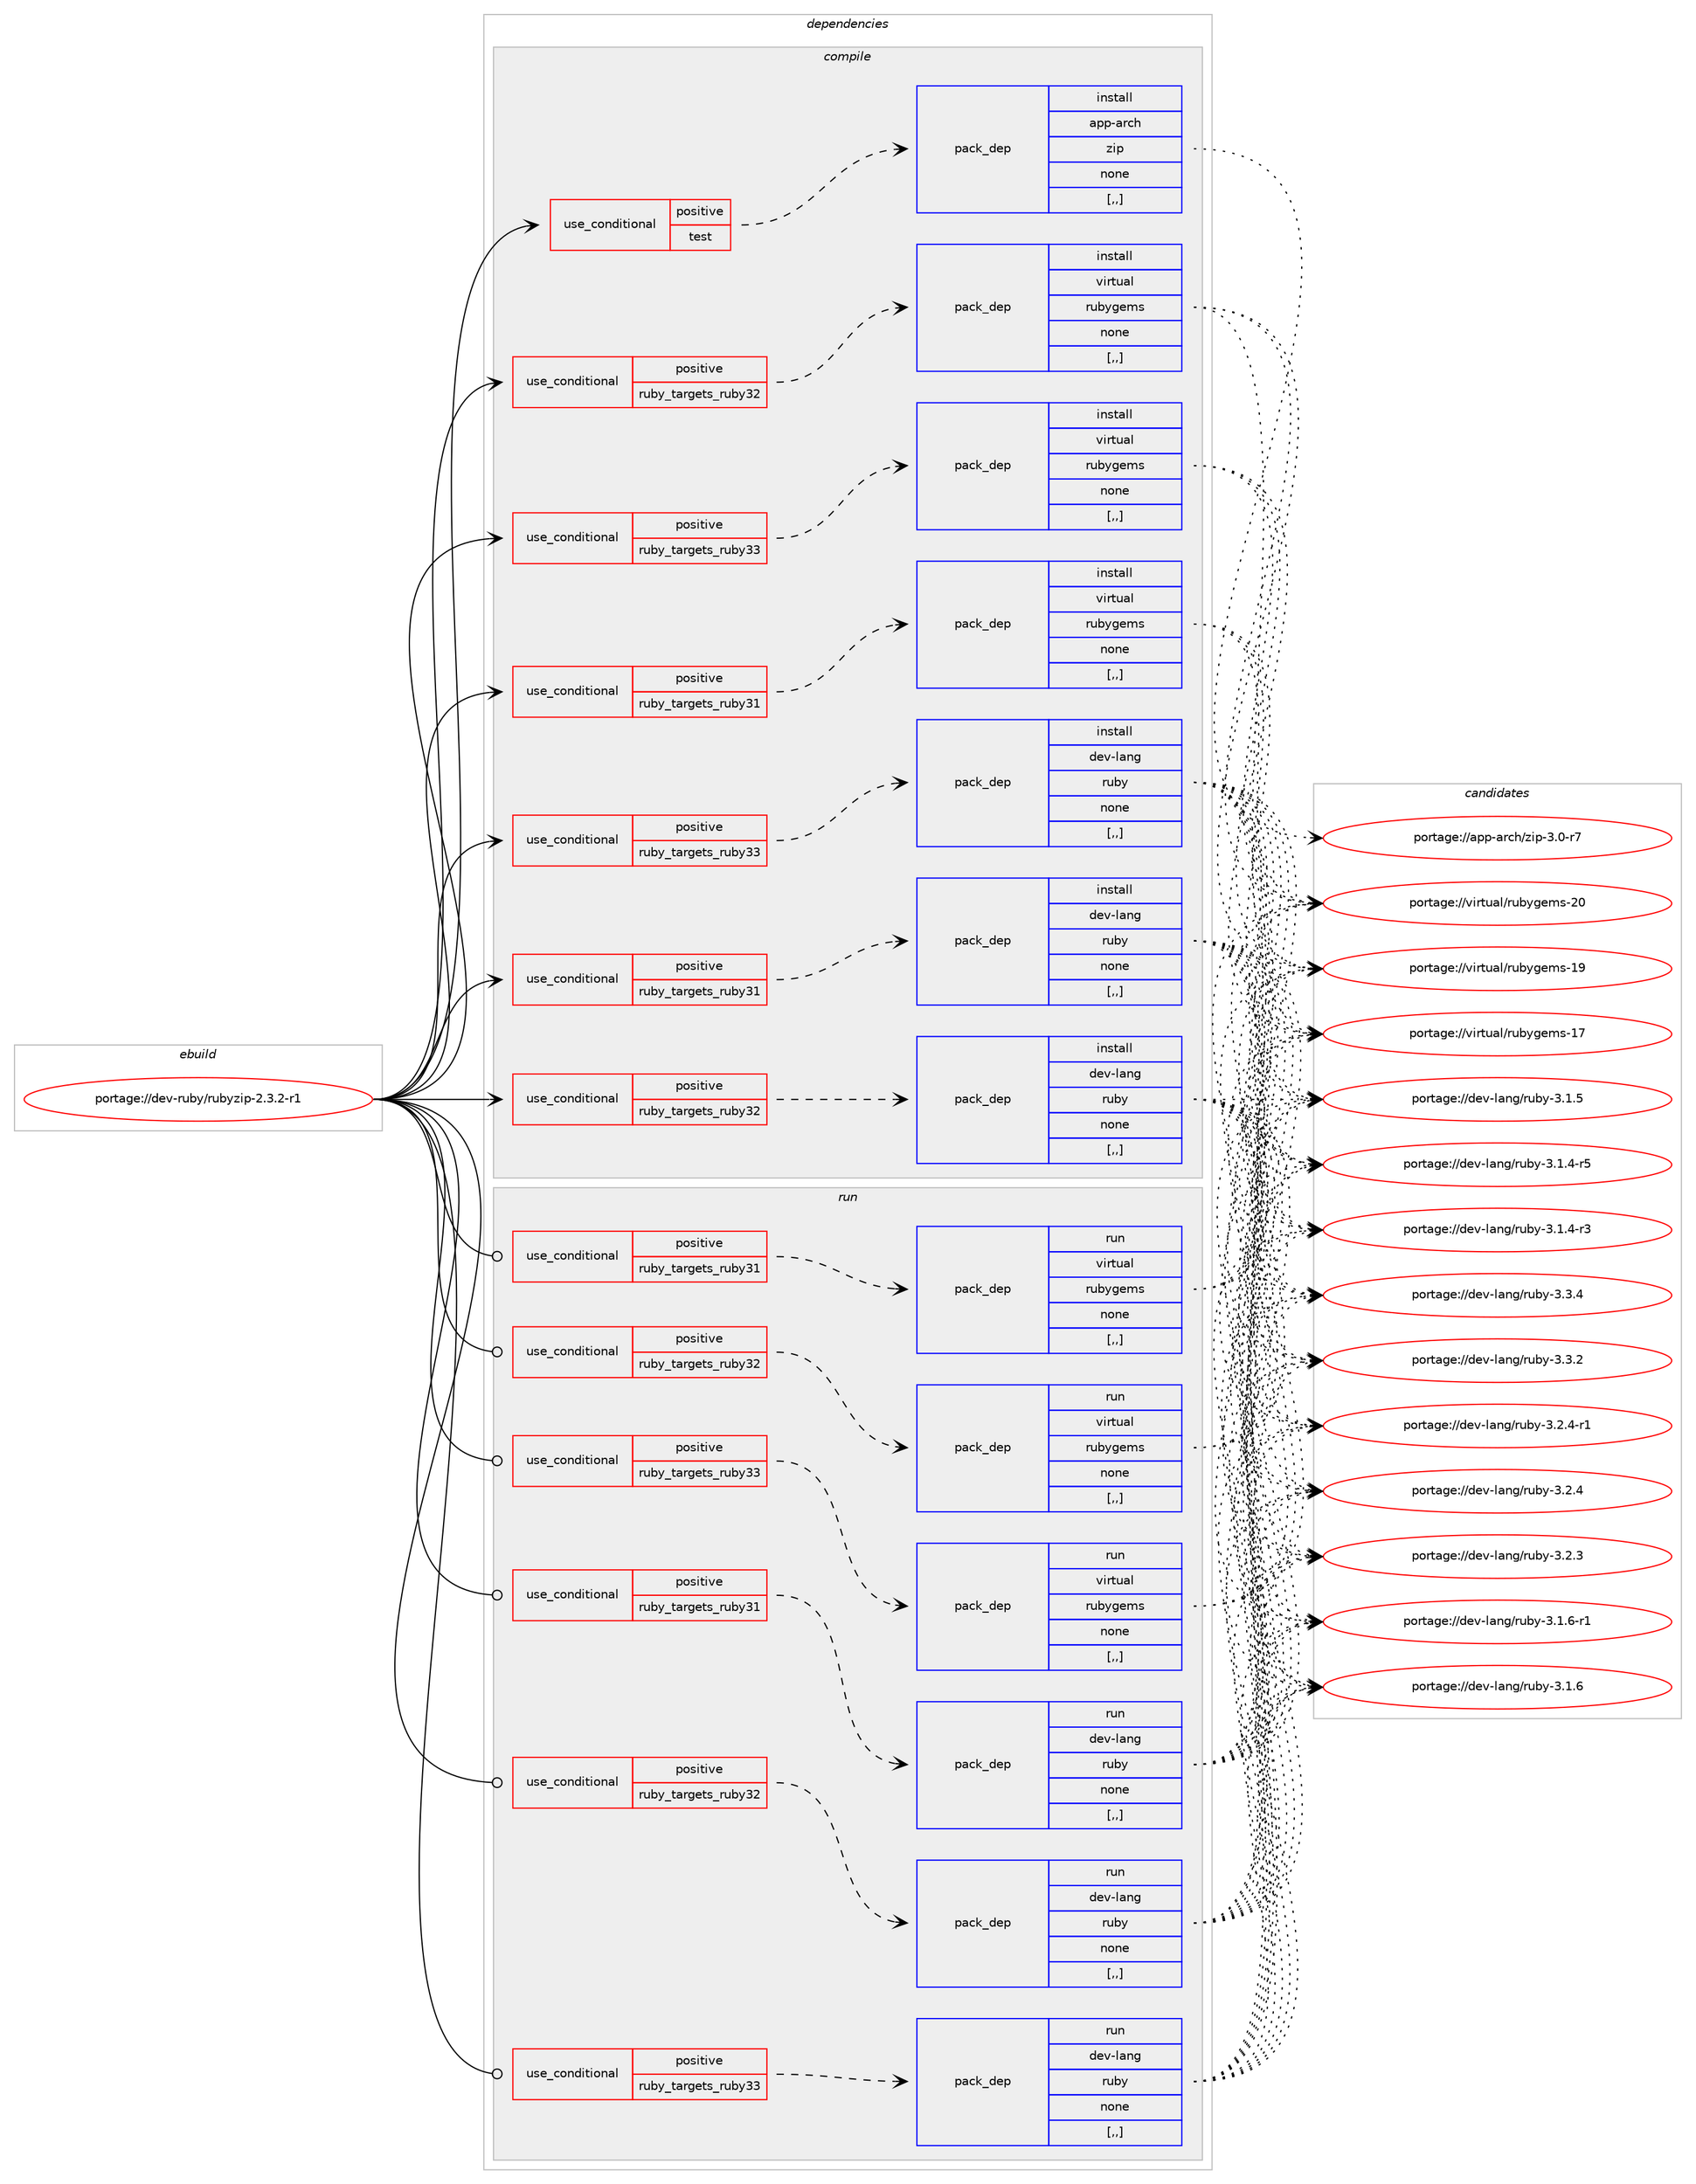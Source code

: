 digraph prolog {

# *************
# Graph options
# *************

newrank=true;
concentrate=true;
compound=true;
graph [rankdir=LR,fontname=Helvetica,fontsize=10,ranksep=1.5];#, ranksep=2.5, nodesep=0.2];
edge  [arrowhead=vee];
node  [fontname=Helvetica,fontsize=10];

# **********
# The ebuild
# **********

subgraph cluster_leftcol {
color=gray;
label=<<i>ebuild</i>>;
id [label="portage://dev-ruby/rubyzip-2.3.2-r1", color=red, width=4, href="../dev-ruby/rubyzip-2.3.2-r1.svg"];
}

# ****************
# The dependencies
# ****************

subgraph cluster_midcol {
color=gray;
label=<<i>dependencies</i>>;
subgraph cluster_compile {
fillcolor="#eeeeee";
style=filled;
label=<<i>compile</i>>;
subgraph cond56362 {
dependency202822 [label=<<TABLE BORDER="0" CELLBORDER="1" CELLSPACING="0" CELLPADDING="4"><TR><TD ROWSPAN="3" CELLPADDING="10">use_conditional</TD></TR><TR><TD>positive</TD></TR><TR><TD>ruby_targets_ruby31</TD></TR></TABLE>>, shape=none, color=red];
subgraph pack145072 {
dependency202823 [label=<<TABLE BORDER="0" CELLBORDER="1" CELLSPACING="0" CELLPADDING="4" WIDTH="220"><TR><TD ROWSPAN="6" CELLPADDING="30">pack_dep</TD></TR><TR><TD WIDTH="110">install</TD></TR><TR><TD>dev-lang</TD></TR><TR><TD>ruby</TD></TR><TR><TD>none</TD></TR><TR><TD>[,,]</TD></TR></TABLE>>, shape=none, color=blue];
}
dependency202822:e -> dependency202823:w [weight=20,style="dashed",arrowhead="vee"];
}
id:e -> dependency202822:w [weight=20,style="solid",arrowhead="vee"];
subgraph cond56363 {
dependency202824 [label=<<TABLE BORDER="0" CELLBORDER="1" CELLSPACING="0" CELLPADDING="4"><TR><TD ROWSPAN="3" CELLPADDING="10">use_conditional</TD></TR><TR><TD>positive</TD></TR><TR><TD>ruby_targets_ruby31</TD></TR></TABLE>>, shape=none, color=red];
subgraph pack145073 {
dependency202825 [label=<<TABLE BORDER="0" CELLBORDER="1" CELLSPACING="0" CELLPADDING="4" WIDTH="220"><TR><TD ROWSPAN="6" CELLPADDING="30">pack_dep</TD></TR><TR><TD WIDTH="110">install</TD></TR><TR><TD>virtual</TD></TR><TR><TD>rubygems</TD></TR><TR><TD>none</TD></TR><TR><TD>[,,]</TD></TR></TABLE>>, shape=none, color=blue];
}
dependency202824:e -> dependency202825:w [weight=20,style="dashed",arrowhead="vee"];
}
id:e -> dependency202824:w [weight=20,style="solid",arrowhead="vee"];
subgraph cond56364 {
dependency202826 [label=<<TABLE BORDER="0" CELLBORDER="1" CELLSPACING="0" CELLPADDING="4"><TR><TD ROWSPAN="3" CELLPADDING="10">use_conditional</TD></TR><TR><TD>positive</TD></TR><TR><TD>ruby_targets_ruby32</TD></TR></TABLE>>, shape=none, color=red];
subgraph pack145074 {
dependency202827 [label=<<TABLE BORDER="0" CELLBORDER="1" CELLSPACING="0" CELLPADDING="4" WIDTH="220"><TR><TD ROWSPAN="6" CELLPADDING="30">pack_dep</TD></TR><TR><TD WIDTH="110">install</TD></TR><TR><TD>dev-lang</TD></TR><TR><TD>ruby</TD></TR><TR><TD>none</TD></TR><TR><TD>[,,]</TD></TR></TABLE>>, shape=none, color=blue];
}
dependency202826:e -> dependency202827:w [weight=20,style="dashed",arrowhead="vee"];
}
id:e -> dependency202826:w [weight=20,style="solid",arrowhead="vee"];
subgraph cond56365 {
dependency202828 [label=<<TABLE BORDER="0" CELLBORDER="1" CELLSPACING="0" CELLPADDING="4"><TR><TD ROWSPAN="3" CELLPADDING="10">use_conditional</TD></TR><TR><TD>positive</TD></TR><TR><TD>ruby_targets_ruby32</TD></TR></TABLE>>, shape=none, color=red];
subgraph pack145075 {
dependency202829 [label=<<TABLE BORDER="0" CELLBORDER="1" CELLSPACING="0" CELLPADDING="4" WIDTH="220"><TR><TD ROWSPAN="6" CELLPADDING="30">pack_dep</TD></TR><TR><TD WIDTH="110">install</TD></TR><TR><TD>virtual</TD></TR><TR><TD>rubygems</TD></TR><TR><TD>none</TD></TR><TR><TD>[,,]</TD></TR></TABLE>>, shape=none, color=blue];
}
dependency202828:e -> dependency202829:w [weight=20,style="dashed",arrowhead="vee"];
}
id:e -> dependency202828:w [weight=20,style="solid",arrowhead="vee"];
subgraph cond56366 {
dependency202830 [label=<<TABLE BORDER="0" CELLBORDER="1" CELLSPACING="0" CELLPADDING="4"><TR><TD ROWSPAN="3" CELLPADDING="10">use_conditional</TD></TR><TR><TD>positive</TD></TR><TR><TD>ruby_targets_ruby33</TD></TR></TABLE>>, shape=none, color=red];
subgraph pack145076 {
dependency202831 [label=<<TABLE BORDER="0" CELLBORDER="1" CELLSPACING="0" CELLPADDING="4" WIDTH="220"><TR><TD ROWSPAN="6" CELLPADDING="30">pack_dep</TD></TR><TR><TD WIDTH="110">install</TD></TR><TR><TD>dev-lang</TD></TR><TR><TD>ruby</TD></TR><TR><TD>none</TD></TR><TR><TD>[,,]</TD></TR></TABLE>>, shape=none, color=blue];
}
dependency202830:e -> dependency202831:w [weight=20,style="dashed",arrowhead="vee"];
}
id:e -> dependency202830:w [weight=20,style="solid",arrowhead="vee"];
subgraph cond56367 {
dependency202832 [label=<<TABLE BORDER="0" CELLBORDER="1" CELLSPACING="0" CELLPADDING="4"><TR><TD ROWSPAN="3" CELLPADDING="10">use_conditional</TD></TR><TR><TD>positive</TD></TR><TR><TD>ruby_targets_ruby33</TD></TR></TABLE>>, shape=none, color=red];
subgraph pack145077 {
dependency202833 [label=<<TABLE BORDER="0" CELLBORDER="1" CELLSPACING="0" CELLPADDING="4" WIDTH="220"><TR><TD ROWSPAN="6" CELLPADDING="30">pack_dep</TD></TR><TR><TD WIDTH="110">install</TD></TR><TR><TD>virtual</TD></TR><TR><TD>rubygems</TD></TR><TR><TD>none</TD></TR><TR><TD>[,,]</TD></TR></TABLE>>, shape=none, color=blue];
}
dependency202832:e -> dependency202833:w [weight=20,style="dashed",arrowhead="vee"];
}
id:e -> dependency202832:w [weight=20,style="solid",arrowhead="vee"];
subgraph cond56368 {
dependency202834 [label=<<TABLE BORDER="0" CELLBORDER="1" CELLSPACING="0" CELLPADDING="4"><TR><TD ROWSPAN="3" CELLPADDING="10">use_conditional</TD></TR><TR><TD>positive</TD></TR><TR><TD>test</TD></TR></TABLE>>, shape=none, color=red];
subgraph pack145078 {
dependency202835 [label=<<TABLE BORDER="0" CELLBORDER="1" CELLSPACING="0" CELLPADDING="4" WIDTH="220"><TR><TD ROWSPAN="6" CELLPADDING="30">pack_dep</TD></TR><TR><TD WIDTH="110">install</TD></TR><TR><TD>app-arch</TD></TR><TR><TD>zip</TD></TR><TR><TD>none</TD></TR><TR><TD>[,,]</TD></TR></TABLE>>, shape=none, color=blue];
}
dependency202834:e -> dependency202835:w [weight=20,style="dashed",arrowhead="vee"];
}
id:e -> dependency202834:w [weight=20,style="solid",arrowhead="vee"];
}
subgraph cluster_compileandrun {
fillcolor="#eeeeee";
style=filled;
label=<<i>compile and run</i>>;
}
subgraph cluster_run {
fillcolor="#eeeeee";
style=filled;
label=<<i>run</i>>;
subgraph cond56369 {
dependency202836 [label=<<TABLE BORDER="0" CELLBORDER="1" CELLSPACING="0" CELLPADDING="4"><TR><TD ROWSPAN="3" CELLPADDING="10">use_conditional</TD></TR><TR><TD>positive</TD></TR><TR><TD>ruby_targets_ruby31</TD></TR></TABLE>>, shape=none, color=red];
subgraph pack145079 {
dependency202837 [label=<<TABLE BORDER="0" CELLBORDER="1" CELLSPACING="0" CELLPADDING="4" WIDTH="220"><TR><TD ROWSPAN="6" CELLPADDING="30">pack_dep</TD></TR><TR><TD WIDTH="110">run</TD></TR><TR><TD>dev-lang</TD></TR><TR><TD>ruby</TD></TR><TR><TD>none</TD></TR><TR><TD>[,,]</TD></TR></TABLE>>, shape=none, color=blue];
}
dependency202836:e -> dependency202837:w [weight=20,style="dashed",arrowhead="vee"];
}
id:e -> dependency202836:w [weight=20,style="solid",arrowhead="odot"];
subgraph cond56370 {
dependency202838 [label=<<TABLE BORDER="0" CELLBORDER="1" CELLSPACING="0" CELLPADDING="4"><TR><TD ROWSPAN="3" CELLPADDING="10">use_conditional</TD></TR><TR><TD>positive</TD></TR><TR><TD>ruby_targets_ruby31</TD></TR></TABLE>>, shape=none, color=red];
subgraph pack145080 {
dependency202839 [label=<<TABLE BORDER="0" CELLBORDER="1" CELLSPACING="0" CELLPADDING="4" WIDTH="220"><TR><TD ROWSPAN="6" CELLPADDING="30">pack_dep</TD></TR><TR><TD WIDTH="110">run</TD></TR><TR><TD>virtual</TD></TR><TR><TD>rubygems</TD></TR><TR><TD>none</TD></TR><TR><TD>[,,]</TD></TR></TABLE>>, shape=none, color=blue];
}
dependency202838:e -> dependency202839:w [weight=20,style="dashed",arrowhead="vee"];
}
id:e -> dependency202838:w [weight=20,style="solid",arrowhead="odot"];
subgraph cond56371 {
dependency202840 [label=<<TABLE BORDER="0" CELLBORDER="1" CELLSPACING="0" CELLPADDING="4"><TR><TD ROWSPAN="3" CELLPADDING="10">use_conditional</TD></TR><TR><TD>positive</TD></TR><TR><TD>ruby_targets_ruby32</TD></TR></TABLE>>, shape=none, color=red];
subgraph pack145081 {
dependency202841 [label=<<TABLE BORDER="0" CELLBORDER="1" CELLSPACING="0" CELLPADDING="4" WIDTH="220"><TR><TD ROWSPAN="6" CELLPADDING="30">pack_dep</TD></TR><TR><TD WIDTH="110">run</TD></TR><TR><TD>dev-lang</TD></TR><TR><TD>ruby</TD></TR><TR><TD>none</TD></TR><TR><TD>[,,]</TD></TR></TABLE>>, shape=none, color=blue];
}
dependency202840:e -> dependency202841:w [weight=20,style="dashed",arrowhead="vee"];
}
id:e -> dependency202840:w [weight=20,style="solid",arrowhead="odot"];
subgraph cond56372 {
dependency202842 [label=<<TABLE BORDER="0" CELLBORDER="1" CELLSPACING="0" CELLPADDING="4"><TR><TD ROWSPAN="3" CELLPADDING="10">use_conditional</TD></TR><TR><TD>positive</TD></TR><TR><TD>ruby_targets_ruby32</TD></TR></TABLE>>, shape=none, color=red];
subgraph pack145082 {
dependency202843 [label=<<TABLE BORDER="0" CELLBORDER="1" CELLSPACING="0" CELLPADDING="4" WIDTH="220"><TR><TD ROWSPAN="6" CELLPADDING="30">pack_dep</TD></TR><TR><TD WIDTH="110">run</TD></TR><TR><TD>virtual</TD></TR><TR><TD>rubygems</TD></TR><TR><TD>none</TD></TR><TR><TD>[,,]</TD></TR></TABLE>>, shape=none, color=blue];
}
dependency202842:e -> dependency202843:w [weight=20,style="dashed",arrowhead="vee"];
}
id:e -> dependency202842:w [weight=20,style="solid",arrowhead="odot"];
subgraph cond56373 {
dependency202844 [label=<<TABLE BORDER="0" CELLBORDER="1" CELLSPACING="0" CELLPADDING="4"><TR><TD ROWSPAN="3" CELLPADDING="10">use_conditional</TD></TR><TR><TD>positive</TD></TR><TR><TD>ruby_targets_ruby33</TD></TR></TABLE>>, shape=none, color=red];
subgraph pack145083 {
dependency202845 [label=<<TABLE BORDER="0" CELLBORDER="1" CELLSPACING="0" CELLPADDING="4" WIDTH="220"><TR><TD ROWSPAN="6" CELLPADDING="30">pack_dep</TD></TR><TR><TD WIDTH="110">run</TD></TR><TR><TD>dev-lang</TD></TR><TR><TD>ruby</TD></TR><TR><TD>none</TD></TR><TR><TD>[,,]</TD></TR></TABLE>>, shape=none, color=blue];
}
dependency202844:e -> dependency202845:w [weight=20,style="dashed",arrowhead="vee"];
}
id:e -> dependency202844:w [weight=20,style="solid",arrowhead="odot"];
subgraph cond56374 {
dependency202846 [label=<<TABLE BORDER="0" CELLBORDER="1" CELLSPACING="0" CELLPADDING="4"><TR><TD ROWSPAN="3" CELLPADDING="10">use_conditional</TD></TR><TR><TD>positive</TD></TR><TR><TD>ruby_targets_ruby33</TD></TR></TABLE>>, shape=none, color=red];
subgraph pack145084 {
dependency202847 [label=<<TABLE BORDER="0" CELLBORDER="1" CELLSPACING="0" CELLPADDING="4" WIDTH="220"><TR><TD ROWSPAN="6" CELLPADDING="30">pack_dep</TD></TR><TR><TD WIDTH="110">run</TD></TR><TR><TD>virtual</TD></TR><TR><TD>rubygems</TD></TR><TR><TD>none</TD></TR><TR><TD>[,,]</TD></TR></TABLE>>, shape=none, color=blue];
}
dependency202846:e -> dependency202847:w [weight=20,style="dashed",arrowhead="vee"];
}
id:e -> dependency202846:w [weight=20,style="solid",arrowhead="odot"];
}
}

# **************
# The candidates
# **************

subgraph cluster_choices {
rank=same;
color=gray;
label=<<i>candidates</i>>;

subgraph choice145072 {
color=black;
nodesep=1;
choice10010111845108971101034711411798121455146514652 [label="portage://dev-lang/ruby-3.3.4", color=red, width=4,href="../dev-lang/ruby-3.3.4.svg"];
choice10010111845108971101034711411798121455146514650 [label="portage://dev-lang/ruby-3.3.2", color=red, width=4,href="../dev-lang/ruby-3.3.2.svg"];
choice100101118451089711010347114117981214551465046524511449 [label="portage://dev-lang/ruby-3.2.4-r1", color=red, width=4,href="../dev-lang/ruby-3.2.4-r1.svg"];
choice10010111845108971101034711411798121455146504652 [label="portage://dev-lang/ruby-3.2.4", color=red, width=4,href="../dev-lang/ruby-3.2.4.svg"];
choice10010111845108971101034711411798121455146504651 [label="portage://dev-lang/ruby-3.2.3", color=red, width=4,href="../dev-lang/ruby-3.2.3.svg"];
choice100101118451089711010347114117981214551464946544511449 [label="portage://dev-lang/ruby-3.1.6-r1", color=red, width=4,href="../dev-lang/ruby-3.1.6-r1.svg"];
choice10010111845108971101034711411798121455146494654 [label="portage://dev-lang/ruby-3.1.6", color=red, width=4,href="../dev-lang/ruby-3.1.6.svg"];
choice10010111845108971101034711411798121455146494653 [label="portage://dev-lang/ruby-3.1.5", color=red, width=4,href="../dev-lang/ruby-3.1.5.svg"];
choice100101118451089711010347114117981214551464946524511453 [label="portage://dev-lang/ruby-3.1.4-r5", color=red, width=4,href="../dev-lang/ruby-3.1.4-r5.svg"];
choice100101118451089711010347114117981214551464946524511451 [label="portage://dev-lang/ruby-3.1.4-r3", color=red, width=4,href="../dev-lang/ruby-3.1.4-r3.svg"];
dependency202823:e -> choice10010111845108971101034711411798121455146514652:w [style=dotted,weight="100"];
dependency202823:e -> choice10010111845108971101034711411798121455146514650:w [style=dotted,weight="100"];
dependency202823:e -> choice100101118451089711010347114117981214551465046524511449:w [style=dotted,weight="100"];
dependency202823:e -> choice10010111845108971101034711411798121455146504652:w [style=dotted,weight="100"];
dependency202823:e -> choice10010111845108971101034711411798121455146504651:w [style=dotted,weight="100"];
dependency202823:e -> choice100101118451089711010347114117981214551464946544511449:w [style=dotted,weight="100"];
dependency202823:e -> choice10010111845108971101034711411798121455146494654:w [style=dotted,weight="100"];
dependency202823:e -> choice10010111845108971101034711411798121455146494653:w [style=dotted,weight="100"];
dependency202823:e -> choice100101118451089711010347114117981214551464946524511453:w [style=dotted,weight="100"];
dependency202823:e -> choice100101118451089711010347114117981214551464946524511451:w [style=dotted,weight="100"];
}
subgraph choice145073 {
color=black;
nodesep=1;
choice118105114116117971084711411798121103101109115455048 [label="portage://virtual/rubygems-20", color=red, width=4,href="../virtual/rubygems-20.svg"];
choice118105114116117971084711411798121103101109115454957 [label="portage://virtual/rubygems-19", color=red, width=4,href="../virtual/rubygems-19.svg"];
choice118105114116117971084711411798121103101109115454955 [label="portage://virtual/rubygems-17", color=red, width=4,href="../virtual/rubygems-17.svg"];
dependency202825:e -> choice118105114116117971084711411798121103101109115455048:w [style=dotted,weight="100"];
dependency202825:e -> choice118105114116117971084711411798121103101109115454957:w [style=dotted,weight="100"];
dependency202825:e -> choice118105114116117971084711411798121103101109115454955:w [style=dotted,weight="100"];
}
subgraph choice145074 {
color=black;
nodesep=1;
choice10010111845108971101034711411798121455146514652 [label="portage://dev-lang/ruby-3.3.4", color=red, width=4,href="../dev-lang/ruby-3.3.4.svg"];
choice10010111845108971101034711411798121455146514650 [label="portage://dev-lang/ruby-3.3.2", color=red, width=4,href="../dev-lang/ruby-3.3.2.svg"];
choice100101118451089711010347114117981214551465046524511449 [label="portage://dev-lang/ruby-3.2.4-r1", color=red, width=4,href="../dev-lang/ruby-3.2.4-r1.svg"];
choice10010111845108971101034711411798121455146504652 [label="portage://dev-lang/ruby-3.2.4", color=red, width=4,href="../dev-lang/ruby-3.2.4.svg"];
choice10010111845108971101034711411798121455146504651 [label="portage://dev-lang/ruby-3.2.3", color=red, width=4,href="../dev-lang/ruby-3.2.3.svg"];
choice100101118451089711010347114117981214551464946544511449 [label="portage://dev-lang/ruby-3.1.6-r1", color=red, width=4,href="../dev-lang/ruby-3.1.6-r1.svg"];
choice10010111845108971101034711411798121455146494654 [label="portage://dev-lang/ruby-3.1.6", color=red, width=4,href="../dev-lang/ruby-3.1.6.svg"];
choice10010111845108971101034711411798121455146494653 [label="portage://dev-lang/ruby-3.1.5", color=red, width=4,href="../dev-lang/ruby-3.1.5.svg"];
choice100101118451089711010347114117981214551464946524511453 [label="portage://dev-lang/ruby-3.1.4-r5", color=red, width=4,href="../dev-lang/ruby-3.1.4-r5.svg"];
choice100101118451089711010347114117981214551464946524511451 [label="portage://dev-lang/ruby-3.1.4-r3", color=red, width=4,href="../dev-lang/ruby-3.1.4-r3.svg"];
dependency202827:e -> choice10010111845108971101034711411798121455146514652:w [style=dotted,weight="100"];
dependency202827:e -> choice10010111845108971101034711411798121455146514650:w [style=dotted,weight="100"];
dependency202827:e -> choice100101118451089711010347114117981214551465046524511449:w [style=dotted,weight="100"];
dependency202827:e -> choice10010111845108971101034711411798121455146504652:w [style=dotted,weight="100"];
dependency202827:e -> choice10010111845108971101034711411798121455146504651:w [style=dotted,weight="100"];
dependency202827:e -> choice100101118451089711010347114117981214551464946544511449:w [style=dotted,weight="100"];
dependency202827:e -> choice10010111845108971101034711411798121455146494654:w [style=dotted,weight="100"];
dependency202827:e -> choice10010111845108971101034711411798121455146494653:w [style=dotted,weight="100"];
dependency202827:e -> choice100101118451089711010347114117981214551464946524511453:w [style=dotted,weight="100"];
dependency202827:e -> choice100101118451089711010347114117981214551464946524511451:w [style=dotted,weight="100"];
}
subgraph choice145075 {
color=black;
nodesep=1;
choice118105114116117971084711411798121103101109115455048 [label="portage://virtual/rubygems-20", color=red, width=4,href="../virtual/rubygems-20.svg"];
choice118105114116117971084711411798121103101109115454957 [label="portage://virtual/rubygems-19", color=red, width=4,href="../virtual/rubygems-19.svg"];
choice118105114116117971084711411798121103101109115454955 [label="portage://virtual/rubygems-17", color=red, width=4,href="../virtual/rubygems-17.svg"];
dependency202829:e -> choice118105114116117971084711411798121103101109115455048:w [style=dotted,weight="100"];
dependency202829:e -> choice118105114116117971084711411798121103101109115454957:w [style=dotted,weight="100"];
dependency202829:e -> choice118105114116117971084711411798121103101109115454955:w [style=dotted,weight="100"];
}
subgraph choice145076 {
color=black;
nodesep=1;
choice10010111845108971101034711411798121455146514652 [label="portage://dev-lang/ruby-3.3.4", color=red, width=4,href="../dev-lang/ruby-3.3.4.svg"];
choice10010111845108971101034711411798121455146514650 [label="portage://dev-lang/ruby-3.3.2", color=red, width=4,href="../dev-lang/ruby-3.3.2.svg"];
choice100101118451089711010347114117981214551465046524511449 [label="portage://dev-lang/ruby-3.2.4-r1", color=red, width=4,href="../dev-lang/ruby-3.2.4-r1.svg"];
choice10010111845108971101034711411798121455146504652 [label="portage://dev-lang/ruby-3.2.4", color=red, width=4,href="../dev-lang/ruby-3.2.4.svg"];
choice10010111845108971101034711411798121455146504651 [label="portage://dev-lang/ruby-3.2.3", color=red, width=4,href="../dev-lang/ruby-3.2.3.svg"];
choice100101118451089711010347114117981214551464946544511449 [label="portage://dev-lang/ruby-3.1.6-r1", color=red, width=4,href="../dev-lang/ruby-3.1.6-r1.svg"];
choice10010111845108971101034711411798121455146494654 [label="portage://dev-lang/ruby-3.1.6", color=red, width=4,href="../dev-lang/ruby-3.1.6.svg"];
choice10010111845108971101034711411798121455146494653 [label="portage://dev-lang/ruby-3.1.5", color=red, width=4,href="../dev-lang/ruby-3.1.5.svg"];
choice100101118451089711010347114117981214551464946524511453 [label="portage://dev-lang/ruby-3.1.4-r5", color=red, width=4,href="../dev-lang/ruby-3.1.4-r5.svg"];
choice100101118451089711010347114117981214551464946524511451 [label="portage://dev-lang/ruby-3.1.4-r3", color=red, width=4,href="../dev-lang/ruby-3.1.4-r3.svg"];
dependency202831:e -> choice10010111845108971101034711411798121455146514652:w [style=dotted,weight="100"];
dependency202831:e -> choice10010111845108971101034711411798121455146514650:w [style=dotted,weight="100"];
dependency202831:e -> choice100101118451089711010347114117981214551465046524511449:w [style=dotted,weight="100"];
dependency202831:e -> choice10010111845108971101034711411798121455146504652:w [style=dotted,weight="100"];
dependency202831:e -> choice10010111845108971101034711411798121455146504651:w [style=dotted,weight="100"];
dependency202831:e -> choice100101118451089711010347114117981214551464946544511449:w [style=dotted,weight="100"];
dependency202831:e -> choice10010111845108971101034711411798121455146494654:w [style=dotted,weight="100"];
dependency202831:e -> choice10010111845108971101034711411798121455146494653:w [style=dotted,weight="100"];
dependency202831:e -> choice100101118451089711010347114117981214551464946524511453:w [style=dotted,weight="100"];
dependency202831:e -> choice100101118451089711010347114117981214551464946524511451:w [style=dotted,weight="100"];
}
subgraph choice145077 {
color=black;
nodesep=1;
choice118105114116117971084711411798121103101109115455048 [label="portage://virtual/rubygems-20", color=red, width=4,href="../virtual/rubygems-20.svg"];
choice118105114116117971084711411798121103101109115454957 [label="portage://virtual/rubygems-19", color=red, width=4,href="../virtual/rubygems-19.svg"];
choice118105114116117971084711411798121103101109115454955 [label="portage://virtual/rubygems-17", color=red, width=4,href="../virtual/rubygems-17.svg"];
dependency202833:e -> choice118105114116117971084711411798121103101109115455048:w [style=dotted,weight="100"];
dependency202833:e -> choice118105114116117971084711411798121103101109115454957:w [style=dotted,weight="100"];
dependency202833:e -> choice118105114116117971084711411798121103101109115454955:w [style=dotted,weight="100"];
}
subgraph choice145078 {
color=black;
nodesep=1;
choice9711211245971149910447122105112455146484511455 [label="portage://app-arch/zip-3.0-r7", color=red, width=4,href="../app-arch/zip-3.0-r7.svg"];
dependency202835:e -> choice9711211245971149910447122105112455146484511455:w [style=dotted,weight="100"];
}
subgraph choice145079 {
color=black;
nodesep=1;
choice10010111845108971101034711411798121455146514652 [label="portage://dev-lang/ruby-3.3.4", color=red, width=4,href="../dev-lang/ruby-3.3.4.svg"];
choice10010111845108971101034711411798121455146514650 [label="portage://dev-lang/ruby-3.3.2", color=red, width=4,href="../dev-lang/ruby-3.3.2.svg"];
choice100101118451089711010347114117981214551465046524511449 [label="portage://dev-lang/ruby-3.2.4-r1", color=red, width=4,href="../dev-lang/ruby-3.2.4-r1.svg"];
choice10010111845108971101034711411798121455146504652 [label="portage://dev-lang/ruby-3.2.4", color=red, width=4,href="../dev-lang/ruby-3.2.4.svg"];
choice10010111845108971101034711411798121455146504651 [label="portage://dev-lang/ruby-3.2.3", color=red, width=4,href="../dev-lang/ruby-3.2.3.svg"];
choice100101118451089711010347114117981214551464946544511449 [label="portage://dev-lang/ruby-3.1.6-r1", color=red, width=4,href="../dev-lang/ruby-3.1.6-r1.svg"];
choice10010111845108971101034711411798121455146494654 [label="portage://dev-lang/ruby-3.1.6", color=red, width=4,href="../dev-lang/ruby-3.1.6.svg"];
choice10010111845108971101034711411798121455146494653 [label="portage://dev-lang/ruby-3.1.5", color=red, width=4,href="../dev-lang/ruby-3.1.5.svg"];
choice100101118451089711010347114117981214551464946524511453 [label="portage://dev-lang/ruby-3.1.4-r5", color=red, width=4,href="../dev-lang/ruby-3.1.4-r5.svg"];
choice100101118451089711010347114117981214551464946524511451 [label="portage://dev-lang/ruby-3.1.4-r3", color=red, width=4,href="../dev-lang/ruby-3.1.4-r3.svg"];
dependency202837:e -> choice10010111845108971101034711411798121455146514652:w [style=dotted,weight="100"];
dependency202837:e -> choice10010111845108971101034711411798121455146514650:w [style=dotted,weight="100"];
dependency202837:e -> choice100101118451089711010347114117981214551465046524511449:w [style=dotted,weight="100"];
dependency202837:e -> choice10010111845108971101034711411798121455146504652:w [style=dotted,weight="100"];
dependency202837:e -> choice10010111845108971101034711411798121455146504651:w [style=dotted,weight="100"];
dependency202837:e -> choice100101118451089711010347114117981214551464946544511449:w [style=dotted,weight="100"];
dependency202837:e -> choice10010111845108971101034711411798121455146494654:w [style=dotted,weight="100"];
dependency202837:e -> choice10010111845108971101034711411798121455146494653:w [style=dotted,weight="100"];
dependency202837:e -> choice100101118451089711010347114117981214551464946524511453:w [style=dotted,weight="100"];
dependency202837:e -> choice100101118451089711010347114117981214551464946524511451:w [style=dotted,weight="100"];
}
subgraph choice145080 {
color=black;
nodesep=1;
choice118105114116117971084711411798121103101109115455048 [label="portage://virtual/rubygems-20", color=red, width=4,href="../virtual/rubygems-20.svg"];
choice118105114116117971084711411798121103101109115454957 [label="portage://virtual/rubygems-19", color=red, width=4,href="../virtual/rubygems-19.svg"];
choice118105114116117971084711411798121103101109115454955 [label="portage://virtual/rubygems-17", color=red, width=4,href="../virtual/rubygems-17.svg"];
dependency202839:e -> choice118105114116117971084711411798121103101109115455048:w [style=dotted,weight="100"];
dependency202839:e -> choice118105114116117971084711411798121103101109115454957:w [style=dotted,weight="100"];
dependency202839:e -> choice118105114116117971084711411798121103101109115454955:w [style=dotted,weight="100"];
}
subgraph choice145081 {
color=black;
nodesep=1;
choice10010111845108971101034711411798121455146514652 [label="portage://dev-lang/ruby-3.3.4", color=red, width=4,href="../dev-lang/ruby-3.3.4.svg"];
choice10010111845108971101034711411798121455146514650 [label="portage://dev-lang/ruby-3.3.2", color=red, width=4,href="../dev-lang/ruby-3.3.2.svg"];
choice100101118451089711010347114117981214551465046524511449 [label="portage://dev-lang/ruby-3.2.4-r1", color=red, width=4,href="../dev-lang/ruby-3.2.4-r1.svg"];
choice10010111845108971101034711411798121455146504652 [label="portage://dev-lang/ruby-3.2.4", color=red, width=4,href="../dev-lang/ruby-3.2.4.svg"];
choice10010111845108971101034711411798121455146504651 [label="portage://dev-lang/ruby-3.2.3", color=red, width=4,href="../dev-lang/ruby-3.2.3.svg"];
choice100101118451089711010347114117981214551464946544511449 [label="portage://dev-lang/ruby-3.1.6-r1", color=red, width=4,href="../dev-lang/ruby-3.1.6-r1.svg"];
choice10010111845108971101034711411798121455146494654 [label="portage://dev-lang/ruby-3.1.6", color=red, width=4,href="../dev-lang/ruby-3.1.6.svg"];
choice10010111845108971101034711411798121455146494653 [label="portage://dev-lang/ruby-3.1.5", color=red, width=4,href="../dev-lang/ruby-3.1.5.svg"];
choice100101118451089711010347114117981214551464946524511453 [label="portage://dev-lang/ruby-3.1.4-r5", color=red, width=4,href="../dev-lang/ruby-3.1.4-r5.svg"];
choice100101118451089711010347114117981214551464946524511451 [label="portage://dev-lang/ruby-3.1.4-r3", color=red, width=4,href="../dev-lang/ruby-3.1.4-r3.svg"];
dependency202841:e -> choice10010111845108971101034711411798121455146514652:w [style=dotted,weight="100"];
dependency202841:e -> choice10010111845108971101034711411798121455146514650:w [style=dotted,weight="100"];
dependency202841:e -> choice100101118451089711010347114117981214551465046524511449:w [style=dotted,weight="100"];
dependency202841:e -> choice10010111845108971101034711411798121455146504652:w [style=dotted,weight="100"];
dependency202841:e -> choice10010111845108971101034711411798121455146504651:w [style=dotted,weight="100"];
dependency202841:e -> choice100101118451089711010347114117981214551464946544511449:w [style=dotted,weight="100"];
dependency202841:e -> choice10010111845108971101034711411798121455146494654:w [style=dotted,weight="100"];
dependency202841:e -> choice10010111845108971101034711411798121455146494653:w [style=dotted,weight="100"];
dependency202841:e -> choice100101118451089711010347114117981214551464946524511453:w [style=dotted,weight="100"];
dependency202841:e -> choice100101118451089711010347114117981214551464946524511451:w [style=dotted,weight="100"];
}
subgraph choice145082 {
color=black;
nodesep=1;
choice118105114116117971084711411798121103101109115455048 [label="portage://virtual/rubygems-20", color=red, width=4,href="../virtual/rubygems-20.svg"];
choice118105114116117971084711411798121103101109115454957 [label="portage://virtual/rubygems-19", color=red, width=4,href="../virtual/rubygems-19.svg"];
choice118105114116117971084711411798121103101109115454955 [label="portage://virtual/rubygems-17", color=red, width=4,href="../virtual/rubygems-17.svg"];
dependency202843:e -> choice118105114116117971084711411798121103101109115455048:w [style=dotted,weight="100"];
dependency202843:e -> choice118105114116117971084711411798121103101109115454957:w [style=dotted,weight="100"];
dependency202843:e -> choice118105114116117971084711411798121103101109115454955:w [style=dotted,weight="100"];
}
subgraph choice145083 {
color=black;
nodesep=1;
choice10010111845108971101034711411798121455146514652 [label="portage://dev-lang/ruby-3.3.4", color=red, width=4,href="../dev-lang/ruby-3.3.4.svg"];
choice10010111845108971101034711411798121455146514650 [label="portage://dev-lang/ruby-3.3.2", color=red, width=4,href="../dev-lang/ruby-3.3.2.svg"];
choice100101118451089711010347114117981214551465046524511449 [label="portage://dev-lang/ruby-3.2.4-r1", color=red, width=4,href="../dev-lang/ruby-3.2.4-r1.svg"];
choice10010111845108971101034711411798121455146504652 [label="portage://dev-lang/ruby-3.2.4", color=red, width=4,href="../dev-lang/ruby-3.2.4.svg"];
choice10010111845108971101034711411798121455146504651 [label="portage://dev-lang/ruby-3.2.3", color=red, width=4,href="../dev-lang/ruby-3.2.3.svg"];
choice100101118451089711010347114117981214551464946544511449 [label="portage://dev-lang/ruby-3.1.6-r1", color=red, width=4,href="../dev-lang/ruby-3.1.6-r1.svg"];
choice10010111845108971101034711411798121455146494654 [label="portage://dev-lang/ruby-3.1.6", color=red, width=4,href="../dev-lang/ruby-3.1.6.svg"];
choice10010111845108971101034711411798121455146494653 [label="portage://dev-lang/ruby-3.1.5", color=red, width=4,href="../dev-lang/ruby-3.1.5.svg"];
choice100101118451089711010347114117981214551464946524511453 [label="portage://dev-lang/ruby-3.1.4-r5", color=red, width=4,href="../dev-lang/ruby-3.1.4-r5.svg"];
choice100101118451089711010347114117981214551464946524511451 [label="portage://dev-lang/ruby-3.1.4-r3", color=red, width=4,href="../dev-lang/ruby-3.1.4-r3.svg"];
dependency202845:e -> choice10010111845108971101034711411798121455146514652:w [style=dotted,weight="100"];
dependency202845:e -> choice10010111845108971101034711411798121455146514650:w [style=dotted,weight="100"];
dependency202845:e -> choice100101118451089711010347114117981214551465046524511449:w [style=dotted,weight="100"];
dependency202845:e -> choice10010111845108971101034711411798121455146504652:w [style=dotted,weight="100"];
dependency202845:e -> choice10010111845108971101034711411798121455146504651:w [style=dotted,weight="100"];
dependency202845:e -> choice100101118451089711010347114117981214551464946544511449:w [style=dotted,weight="100"];
dependency202845:e -> choice10010111845108971101034711411798121455146494654:w [style=dotted,weight="100"];
dependency202845:e -> choice10010111845108971101034711411798121455146494653:w [style=dotted,weight="100"];
dependency202845:e -> choice100101118451089711010347114117981214551464946524511453:w [style=dotted,weight="100"];
dependency202845:e -> choice100101118451089711010347114117981214551464946524511451:w [style=dotted,weight="100"];
}
subgraph choice145084 {
color=black;
nodesep=1;
choice118105114116117971084711411798121103101109115455048 [label="portage://virtual/rubygems-20", color=red, width=4,href="../virtual/rubygems-20.svg"];
choice118105114116117971084711411798121103101109115454957 [label="portage://virtual/rubygems-19", color=red, width=4,href="../virtual/rubygems-19.svg"];
choice118105114116117971084711411798121103101109115454955 [label="portage://virtual/rubygems-17", color=red, width=4,href="../virtual/rubygems-17.svg"];
dependency202847:e -> choice118105114116117971084711411798121103101109115455048:w [style=dotted,weight="100"];
dependency202847:e -> choice118105114116117971084711411798121103101109115454957:w [style=dotted,weight="100"];
dependency202847:e -> choice118105114116117971084711411798121103101109115454955:w [style=dotted,weight="100"];
}
}

}
